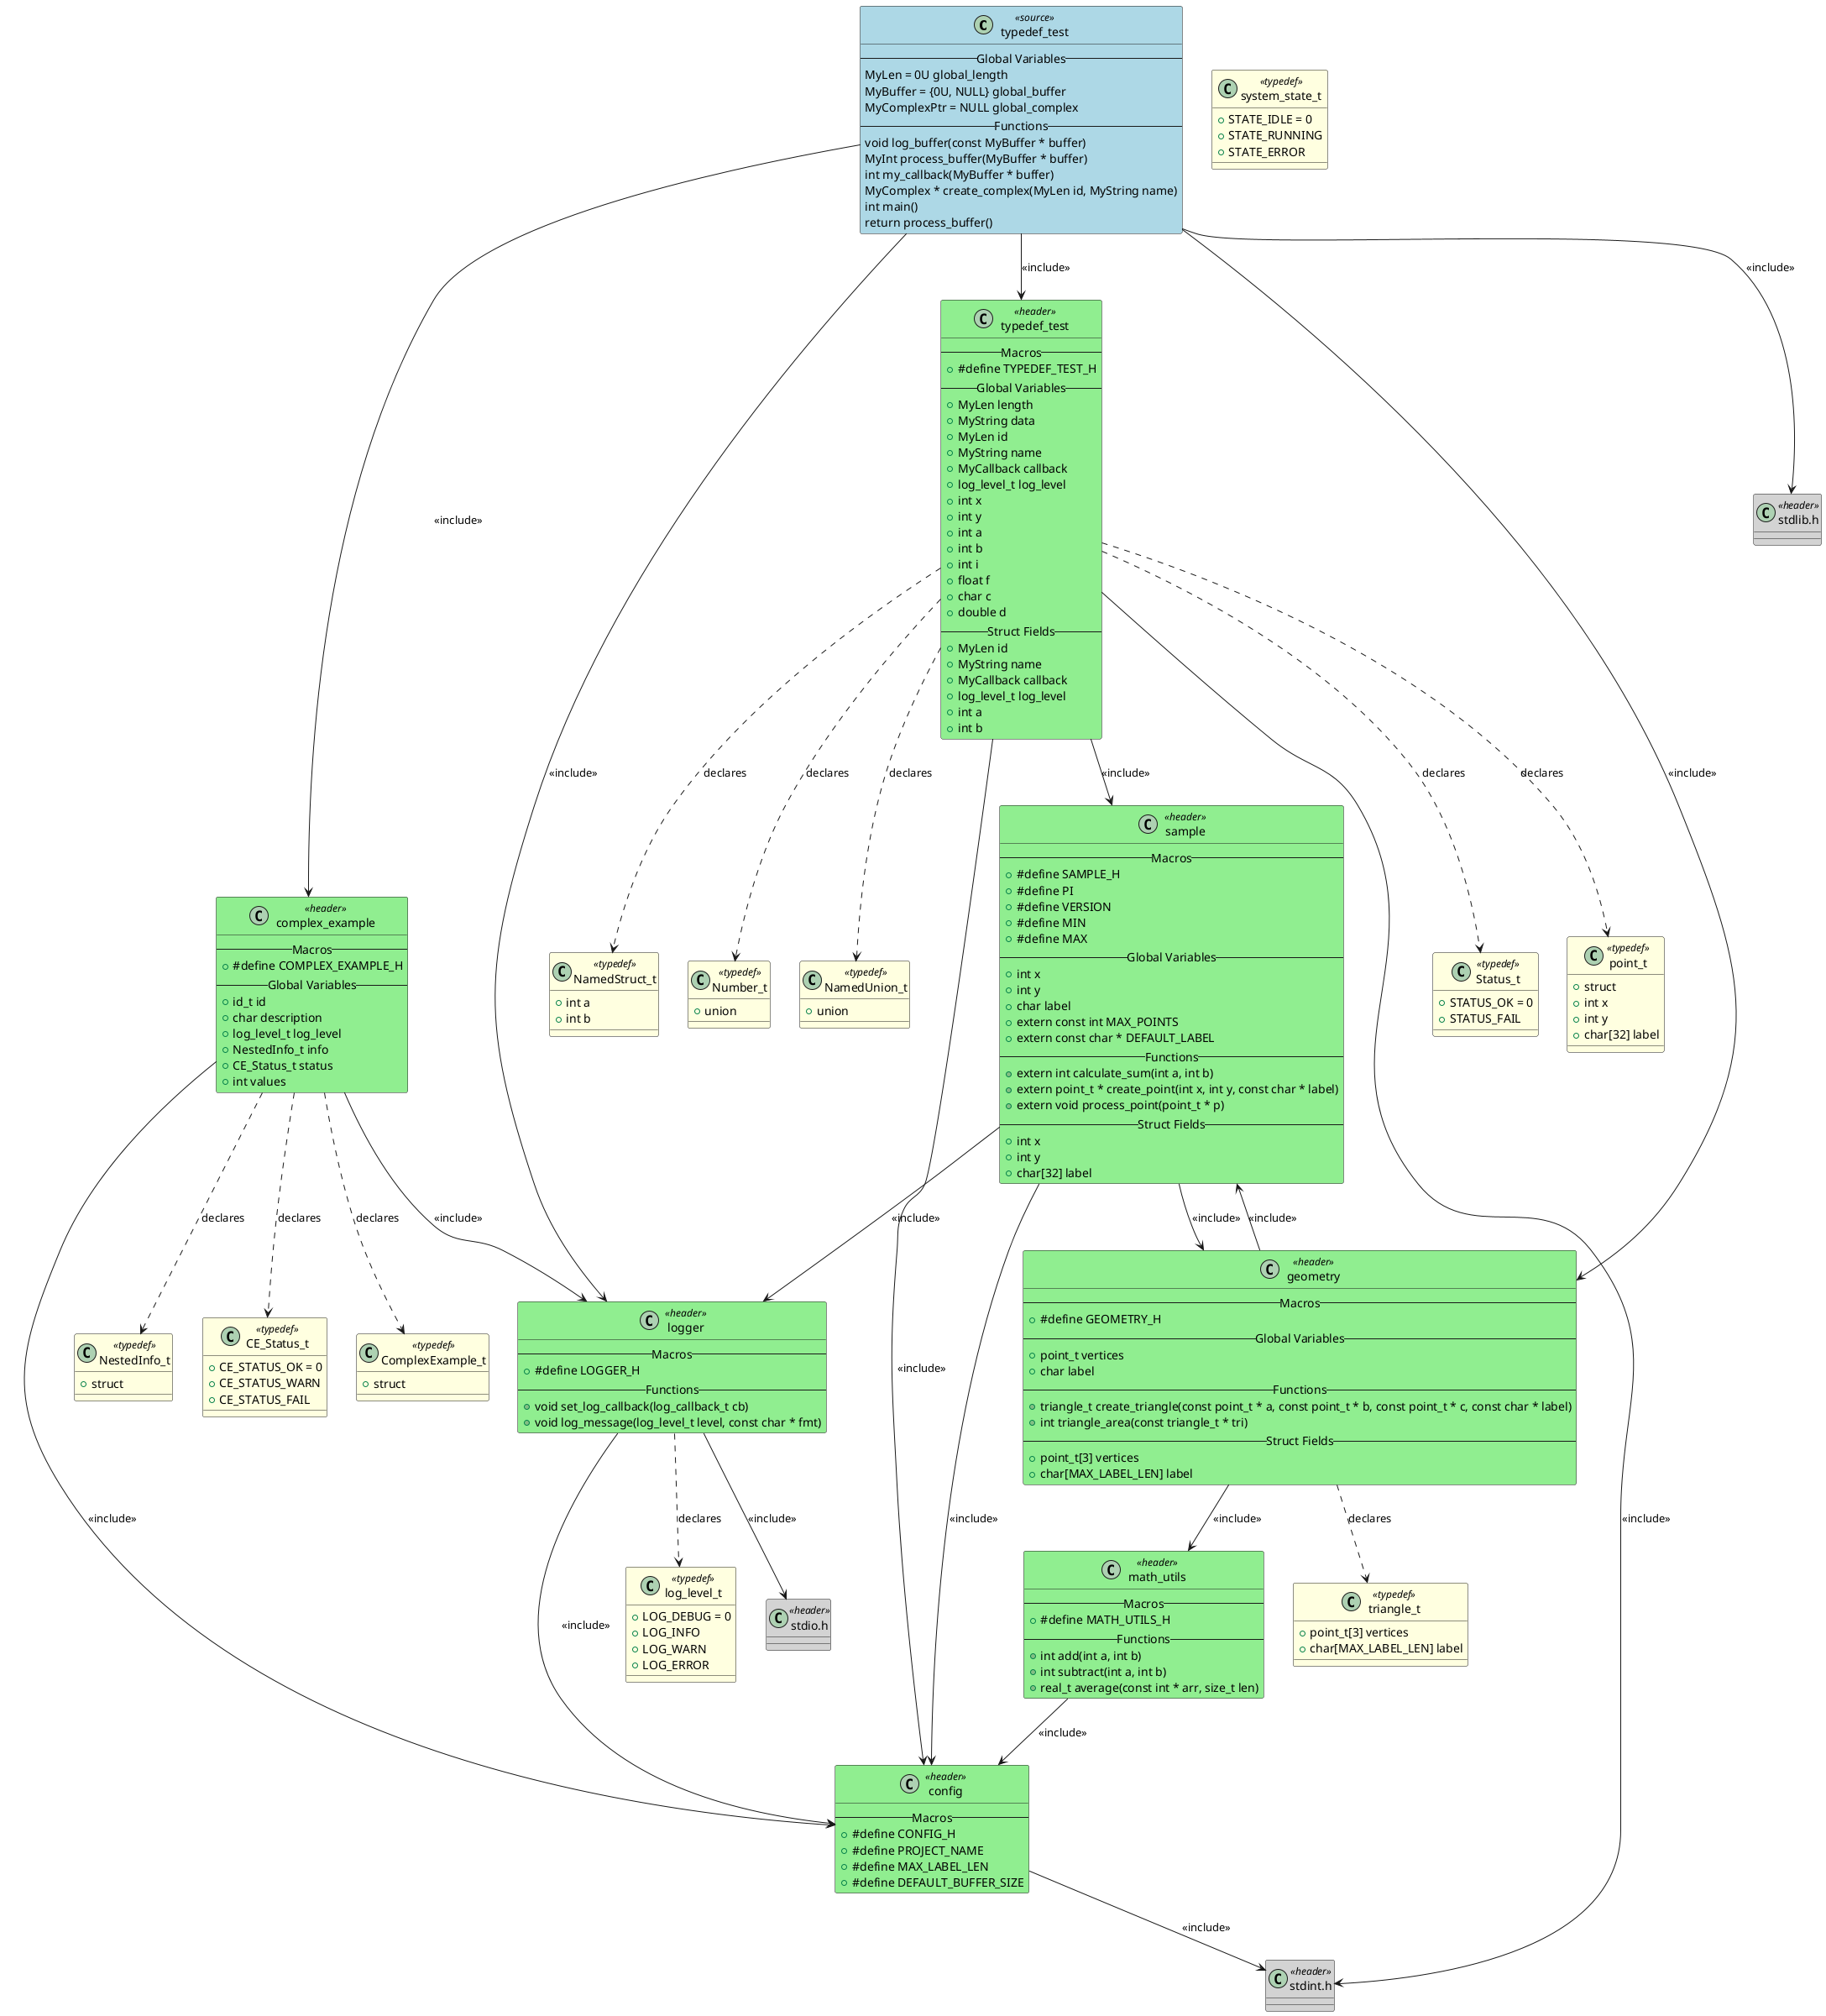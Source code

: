 @startuml typedef_test

class "typedef_test" as TYPEDEF_TEST <<source>> #LightBlue
{
    -- Global Variables --
    MyLen = 0U global_length
    MyBuffer = {0U, NULL} global_buffer
    MyComplexPtr = NULL global_complex
    -- Functions --
    void log_buffer(const MyBuffer * buffer)
    MyInt process_buffer(MyBuffer * buffer)
    int my_callback(MyBuffer * buffer)
    MyComplex * create_complex(MyLen id, MyString name)
    int main()
    return process_buffer()
}

class "typedef_test" as HEADER_TYPEDEF_TEST <<header>> #LightGreen
{
    -- Macros --
    + #define TYPEDEF_TEST_H
    -- Global Variables --
    + MyLen length
    + MyString data
    + MyLen id
    + MyString name
    + MyCallback callback
    + log_level_t log_level
    + int x
    + int y
    + int a
    + int b
    + int i
    + float f
    + char c
    + double d
    -- Struct Fields --
    + MyLen id
    + MyString name
    + MyCallback callback
    + log_level_t log_level
    + int a
    + int b
}

class "complex_example" as HEADER_COMPLEX_EXAMPLE <<header>> #LightGreen
{
    -- Macros --
    + #define COMPLEX_EXAMPLE_H
    -- Global Variables --
    + id_t id
    + char description
    + log_level_t log_level
    + NestedInfo_t info
    + CE_Status_t status
    + int values
}

class "geometry" as HEADER_GEOMETRY <<header>> #LightGreen
{
    -- Macros --
    + #define GEOMETRY_H
    -- Global Variables --
    + point_t vertices
    + char label
    -- Functions --
    + triangle_t create_triangle(const point_t * a, const point_t * b, const point_t * c, const char * label)
    + int triangle_area(const triangle_t * tri)
    -- Struct Fields --
    + point_t[3] vertices
    + char[MAX_LABEL_LEN] label
}

class "logger" as HEADER_LOGGER <<header>> #LightGreen
{
    -- Macros --
    + #define LOGGER_H
    -- Functions --
    + void set_log_callback(log_callback_t cb)
    + void log_message(log_level_t level, const char * fmt)
}

class "stdlib.h" as HEADER_STDLIB_H <<header>> #LightGray
{
}

class "sample" as HEADER_SAMPLE <<header>> #LightGreen
{
    -- Macros --
    + #define SAMPLE_H
    + #define PI
    + #define VERSION
    + #define MIN
    + #define MAX
    -- Global Variables --
    + int x
    + int y
    + char label
    + extern const int MAX_POINTS
    + extern const char * DEFAULT_LABEL
    -- Functions --
    + extern int calculate_sum(int a, int b)
    + extern point_t * create_point(int x, int y, const char * label)
    + extern void process_point(point_t * p)
    -- Struct Fields --
    + int x
    + int y
    + char[32] label
}

class "config" as HEADER_CONFIG <<header>> #LightGreen
{
    -- Macros --
    + #define CONFIG_H
    + #define PROJECT_NAME
    + #define MAX_LABEL_LEN
    + #define DEFAULT_BUFFER_SIZE
}

class "stdint.h" as HEADER_STDINT_H <<header>> #LightGray
{
}

class "math_utils" as HEADER_MATH_UTILS <<header>> #LightGreen
{
    -- Macros --
    + #define MATH_UTILS_H
    -- Functions --
    + int add(int a, int b)
    + int subtract(int a, int b)
    + real_t average(const int * arr, size_t len)
}

class "stdio.h" as HEADER_STDIO_H <<header>> #LightGray
{
}

class "Status_t" as TYPEDEF_STATUS_T <<typedef>> #LightYellow
{
    + STATUS_OK = 0
    + STATUS_FAIL
}

class "Point_t" as TYPEDEF_POINT_T <<typedef>> #LightYellow
{
    + struct
}

class "NamedStruct_t" as TYPEDEF_NAMEDSTRUCT_T <<typedef>> #LightYellow
{
    + int a
    + int b
}

class "Number_t" as TYPEDEF_NUMBER_T <<typedef>> #LightYellow
{
    + union
}

class "NamedUnion_t" as TYPEDEF_NAMEDUNION_T <<typedef>> #LightYellow
{
    + union
}

class "point_t" as TYPEDEF_POINT_T <<typedef>> #LightYellow
{
    + int x
    + int y
    + char[32] label
}

class "system_state_t" as TYPEDEF_SYSTEM_STATE_T <<typedef>> #LightYellow
{
    + STATE_IDLE = 0
    + STATE_RUNNING
    + STATE_ERROR
}

class "triangle_t" as TYPEDEF_TRIANGLE_T <<typedef>> #LightYellow
{
    + point_t[3] vertices
    + char[MAX_LABEL_LEN] label
}

class "log_level_t" as TYPEDEF_LOG_LEVEL_T <<typedef>> #LightYellow
{
    + LOG_DEBUG = 0
    + LOG_INFO
    + LOG_WARN
    + LOG_ERROR
}

class "NestedInfo_t" as TYPEDEF_NESTEDINFO_T <<typedef>> #LightYellow
{
    + struct
}

class "CE_Status_t" as TYPEDEF_CE_STATUS_T <<typedef>> #LightYellow
{
    + CE_STATUS_OK = 0
    + CE_STATUS_WARN
    + CE_STATUS_FAIL
}

class "ComplexExample_t" as TYPEDEF_COMPLEXEXAMPLE_T <<typedef>> #LightYellow
{
    + struct
}

TYPEDEF_TEST --> HEADER_TYPEDEF_TEST : <<include>>
TYPEDEF_TEST --> HEADER_COMPLEX_EXAMPLE : <<include>>
TYPEDEF_TEST --> HEADER_GEOMETRY : <<include>>
TYPEDEF_TEST --> HEADER_LOGGER : <<include>>
TYPEDEF_TEST --> HEADER_STDLIB_H : <<include>>
HEADER_TYPEDEF_TEST --> HEADER_STDINT_H : <<include>>
HEADER_TYPEDEF_TEST --> HEADER_SAMPLE : <<include>>
HEADER_TYPEDEF_TEST --> HEADER_CONFIG : <<include>>
HEADER_COMPLEX_EXAMPLE --> HEADER_CONFIG : <<include>>
HEADER_COMPLEX_EXAMPLE --> HEADER_LOGGER : <<include>>
HEADER_GEOMETRY --> HEADER_SAMPLE : <<include>>
HEADER_GEOMETRY --> HEADER_MATH_UTILS : <<include>>
HEADER_LOGGER --> HEADER_STDIO_H : <<include>>
HEADER_LOGGER --> HEADER_CONFIG : <<include>>
HEADER_CONFIG --> HEADER_STDINT_H : <<include>>
HEADER_MATH_UTILS --> HEADER_CONFIG : <<include>>
HEADER_SAMPLE --> HEADER_CONFIG : <<include>>
HEADER_SAMPLE --> HEADER_GEOMETRY : <<include>>
HEADER_SAMPLE --> HEADER_LOGGER : <<include>>
HEADER_TYPEDEF_TEST ..> TYPEDEF_STATUS_T : declares
HEADER_TYPEDEF_TEST ..> TYPEDEF_POINT_T : declares
HEADER_TYPEDEF_TEST ..> TYPEDEF_NAMEDSTRUCT_T : declares
HEADER_TYPEDEF_TEST ..> TYPEDEF_NUMBER_T : declares
HEADER_TYPEDEF_TEST ..> TYPEDEF_NAMEDUNION_T : declares
HEADER_COMPLEX_EXAMPLE ..> TYPEDEF_NESTEDINFO_T : declares
HEADER_COMPLEX_EXAMPLE ..> TYPEDEF_CE_STATUS_T : declares
HEADER_COMPLEX_EXAMPLE ..> TYPEDEF_COMPLEXEXAMPLE_T : declares
HEADER_GEOMETRY ..> TYPEDEF_TRIANGLE_T : declares
HEADER_LOGGER ..> TYPEDEF_LOG_LEVEL_T : declares

@enduml